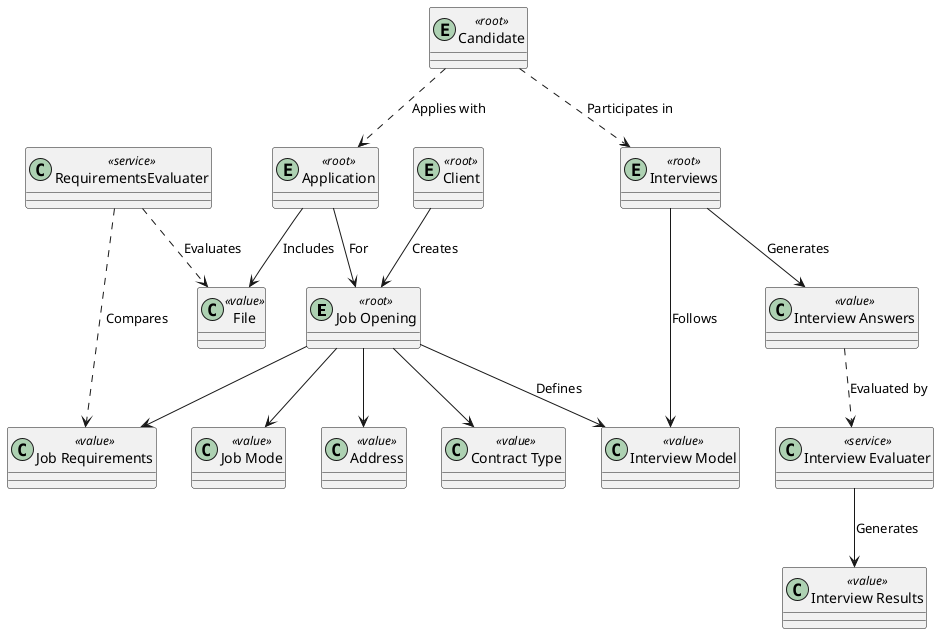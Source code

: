 @startuml
entity "Job Opening" as JobOpening <<root>> {
}

' Objetos de valor
class "Job Requirements" <<value>> {
}
class "Contract Type" <<value>> {
}
class "Job Mode" <<value>> {
}
class "Address" <<value>> {
}

JobOpening --> "Job Requirements"
JobOpening --> "Contract Type"
JobOpening --> "Job Mode"
JobOpening --> "Address"

' Novas entidades e classes
entity "Client" as Client <<root>> {
}
entity "Candidate" as Candidate <<root>> {
}
entity "Application" as Application <<root>> {
}
class "File" <<value>> {
}

Client --> JobOpening : "Creates"
Candidate ..> Application : "Applies with"
Application --> JobOpening : "For"
Application --> File : "Includes"

' Service
class "RequirementsEvaluater" <<service>> {
}

RequirementsEvaluater ..> File : "Evaluates"
RequirementsEvaluater ..> "Job Requirements" : "Compares"

' Novas entidades, classes e serviços
entity "Interviews" as Interviews <<root>> {
}
class "Interview Model" <<value>> {
}
class "Interview Answers" <<value>> {
}
class "Interview Evaluater" <<service>> {
}
class "Interview Results" <<value>> {
}

JobOpening --> "Interview Model" : "Defines"

Candidate ..> Interviews : "Participates in"
Interviews --> "Interview Model" : "Follows"
Interviews --> "Interview Answers" : "Generates"
"Interview Answers" ..> "Interview Evaluater" : "Evaluated by"
"Interview Evaluater" --> "Interview Results" : "Generates"
@enduml